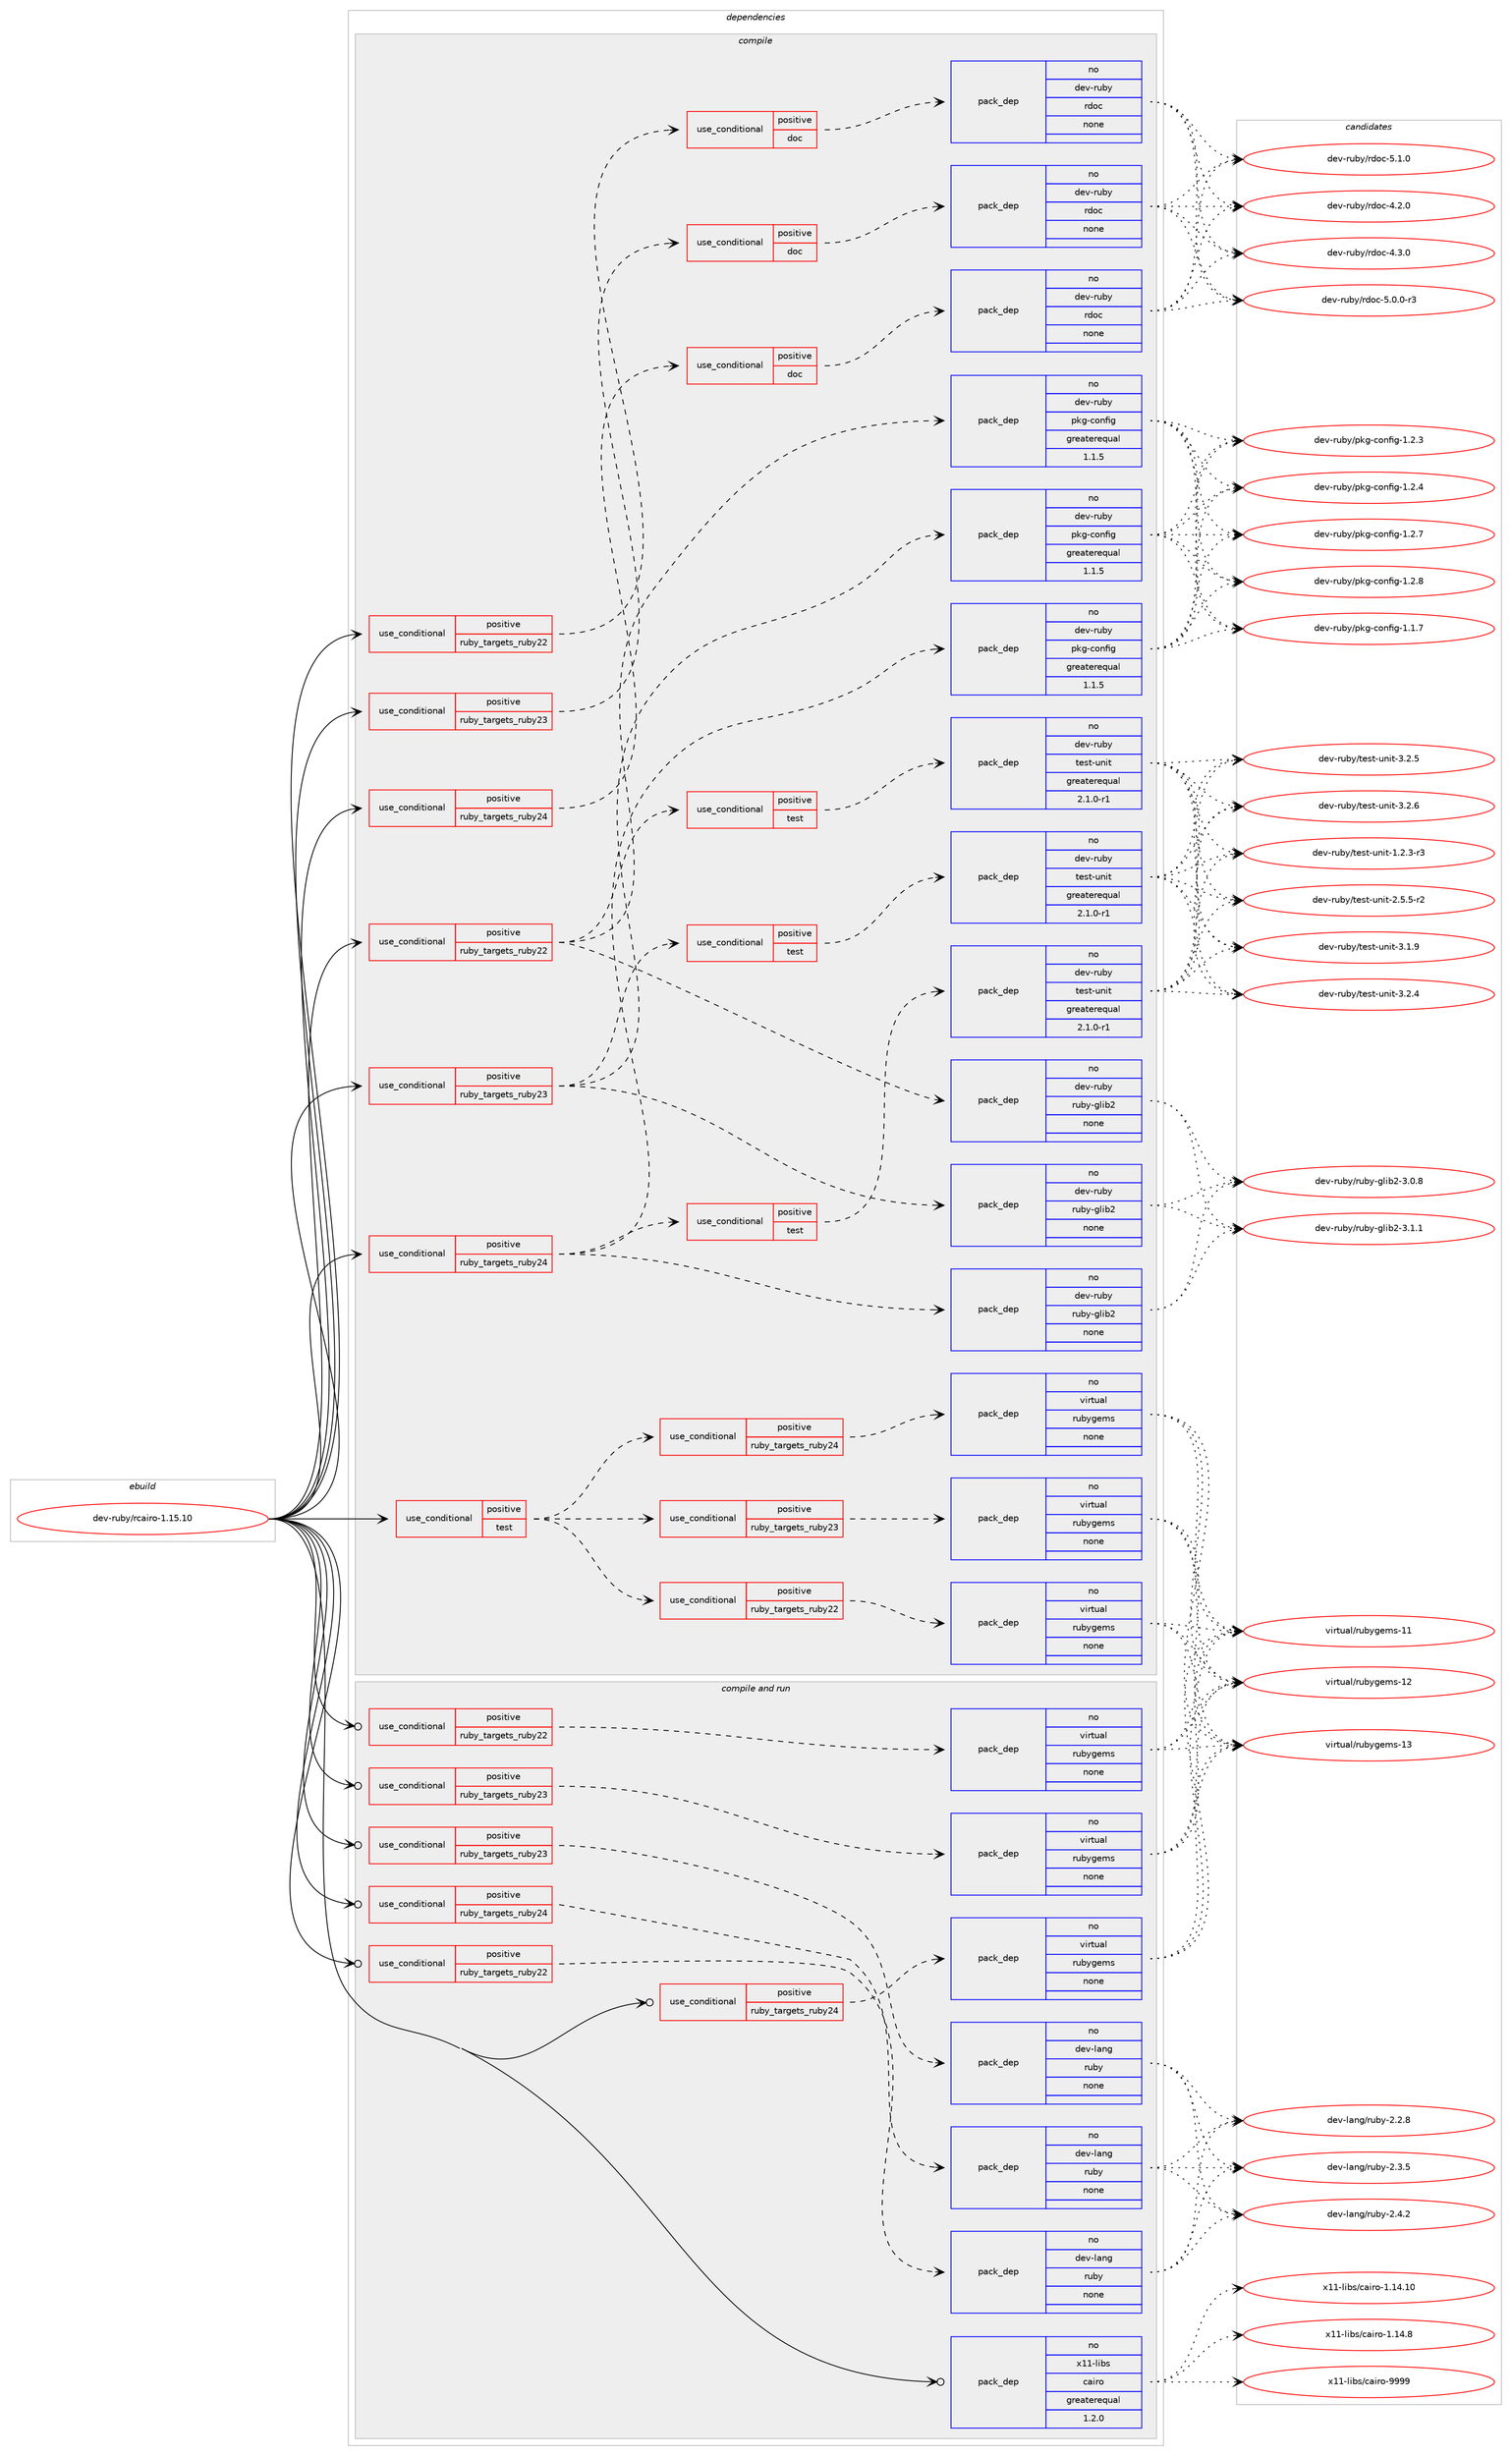 digraph prolog {

# *************
# Graph options
# *************

newrank=true;
concentrate=true;
compound=true;
graph [rankdir=LR,fontname=Helvetica,fontsize=10,ranksep=1.5];#, ranksep=2.5, nodesep=0.2];
edge  [arrowhead=vee];
node  [fontname=Helvetica,fontsize=10];

# **********
# The ebuild
# **********

subgraph cluster_leftcol {
color=gray;
rank=same;
label=<<i>ebuild</i>>;
id [label="dev-ruby/rcairo-1.15.10", color=red, width=4, href="../dev-ruby/rcairo-1.15.10.svg"];
}

# ****************
# The dependencies
# ****************

subgraph cluster_midcol {
color=gray;
label=<<i>dependencies</i>>;
subgraph cluster_compile {
fillcolor="#eeeeee";
style=filled;
label=<<i>compile</i>>;
subgraph cond67868 {
dependency260255 [label=<<TABLE BORDER="0" CELLBORDER="1" CELLSPACING="0" CELLPADDING="4"><TR><TD ROWSPAN="3" CELLPADDING="10">use_conditional</TD></TR><TR><TD>positive</TD></TR><TR><TD>ruby_targets_ruby22</TD></TR></TABLE>>, shape=none, color=red];
subgraph cond67869 {
dependency260256 [label=<<TABLE BORDER="0" CELLBORDER="1" CELLSPACING="0" CELLPADDING="4"><TR><TD ROWSPAN="3" CELLPADDING="10">use_conditional</TD></TR><TR><TD>positive</TD></TR><TR><TD>doc</TD></TR></TABLE>>, shape=none, color=red];
subgraph pack188273 {
dependency260257 [label=<<TABLE BORDER="0" CELLBORDER="1" CELLSPACING="0" CELLPADDING="4" WIDTH="220"><TR><TD ROWSPAN="6" CELLPADDING="30">pack_dep</TD></TR><TR><TD WIDTH="110">no</TD></TR><TR><TD>dev-ruby</TD></TR><TR><TD>rdoc</TD></TR><TR><TD>none</TD></TR><TR><TD></TD></TR></TABLE>>, shape=none, color=blue];
}
dependency260256:e -> dependency260257:w [weight=20,style="dashed",arrowhead="vee"];
}
dependency260255:e -> dependency260256:w [weight=20,style="dashed",arrowhead="vee"];
}
id:e -> dependency260255:w [weight=20,style="solid",arrowhead="vee"];
subgraph cond67870 {
dependency260258 [label=<<TABLE BORDER="0" CELLBORDER="1" CELLSPACING="0" CELLPADDING="4"><TR><TD ROWSPAN="3" CELLPADDING="10">use_conditional</TD></TR><TR><TD>positive</TD></TR><TR><TD>ruby_targets_ruby22</TD></TR></TABLE>>, shape=none, color=red];
subgraph pack188274 {
dependency260259 [label=<<TABLE BORDER="0" CELLBORDER="1" CELLSPACING="0" CELLPADDING="4" WIDTH="220"><TR><TD ROWSPAN="6" CELLPADDING="30">pack_dep</TD></TR><TR><TD WIDTH="110">no</TD></TR><TR><TD>dev-ruby</TD></TR><TR><TD>pkg-config</TD></TR><TR><TD>greaterequal</TD></TR><TR><TD>1.1.5</TD></TR></TABLE>>, shape=none, color=blue];
}
dependency260258:e -> dependency260259:w [weight=20,style="dashed",arrowhead="vee"];
subgraph pack188275 {
dependency260260 [label=<<TABLE BORDER="0" CELLBORDER="1" CELLSPACING="0" CELLPADDING="4" WIDTH="220"><TR><TD ROWSPAN="6" CELLPADDING="30">pack_dep</TD></TR><TR><TD WIDTH="110">no</TD></TR><TR><TD>dev-ruby</TD></TR><TR><TD>ruby-glib2</TD></TR><TR><TD>none</TD></TR><TR><TD></TD></TR></TABLE>>, shape=none, color=blue];
}
dependency260258:e -> dependency260260:w [weight=20,style="dashed",arrowhead="vee"];
subgraph cond67871 {
dependency260261 [label=<<TABLE BORDER="0" CELLBORDER="1" CELLSPACING="0" CELLPADDING="4"><TR><TD ROWSPAN="3" CELLPADDING="10">use_conditional</TD></TR><TR><TD>positive</TD></TR><TR><TD>test</TD></TR></TABLE>>, shape=none, color=red];
subgraph pack188276 {
dependency260262 [label=<<TABLE BORDER="0" CELLBORDER="1" CELLSPACING="0" CELLPADDING="4" WIDTH="220"><TR><TD ROWSPAN="6" CELLPADDING="30">pack_dep</TD></TR><TR><TD WIDTH="110">no</TD></TR><TR><TD>dev-ruby</TD></TR><TR><TD>test-unit</TD></TR><TR><TD>greaterequal</TD></TR><TR><TD>2.1.0-r1</TD></TR></TABLE>>, shape=none, color=blue];
}
dependency260261:e -> dependency260262:w [weight=20,style="dashed",arrowhead="vee"];
}
dependency260258:e -> dependency260261:w [weight=20,style="dashed",arrowhead="vee"];
}
id:e -> dependency260258:w [weight=20,style="solid",arrowhead="vee"];
subgraph cond67872 {
dependency260263 [label=<<TABLE BORDER="0" CELLBORDER="1" CELLSPACING="0" CELLPADDING="4"><TR><TD ROWSPAN="3" CELLPADDING="10">use_conditional</TD></TR><TR><TD>positive</TD></TR><TR><TD>ruby_targets_ruby23</TD></TR></TABLE>>, shape=none, color=red];
subgraph cond67873 {
dependency260264 [label=<<TABLE BORDER="0" CELLBORDER="1" CELLSPACING="0" CELLPADDING="4"><TR><TD ROWSPAN="3" CELLPADDING="10">use_conditional</TD></TR><TR><TD>positive</TD></TR><TR><TD>doc</TD></TR></TABLE>>, shape=none, color=red];
subgraph pack188277 {
dependency260265 [label=<<TABLE BORDER="0" CELLBORDER="1" CELLSPACING="0" CELLPADDING="4" WIDTH="220"><TR><TD ROWSPAN="6" CELLPADDING="30">pack_dep</TD></TR><TR><TD WIDTH="110">no</TD></TR><TR><TD>dev-ruby</TD></TR><TR><TD>rdoc</TD></TR><TR><TD>none</TD></TR><TR><TD></TD></TR></TABLE>>, shape=none, color=blue];
}
dependency260264:e -> dependency260265:w [weight=20,style="dashed",arrowhead="vee"];
}
dependency260263:e -> dependency260264:w [weight=20,style="dashed",arrowhead="vee"];
}
id:e -> dependency260263:w [weight=20,style="solid",arrowhead="vee"];
subgraph cond67874 {
dependency260266 [label=<<TABLE BORDER="0" CELLBORDER="1" CELLSPACING="0" CELLPADDING="4"><TR><TD ROWSPAN="3" CELLPADDING="10">use_conditional</TD></TR><TR><TD>positive</TD></TR><TR><TD>ruby_targets_ruby23</TD></TR></TABLE>>, shape=none, color=red];
subgraph pack188278 {
dependency260267 [label=<<TABLE BORDER="0" CELLBORDER="1" CELLSPACING="0" CELLPADDING="4" WIDTH="220"><TR><TD ROWSPAN="6" CELLPADDING="30">pack_dep</TD></TR><TR><TD WIDTH="110">no</TD></TR><TR><TD>dev-ruby</TD></TR><TR><TD>pkg-config</TD></TR><TR><TD>greaterequal</TD></TR><TR><TD>1.1.5</TD></TR></TABLE>>, shape=none, color=blue];
}
dependency260266:e -> dependency260267:w [weight=20,style="dashed",arrowhead="vee"];
subgraph pack188279 {
dependency260268 [label=<<TABLE BORDER="0" CELLBORDER="1" CELLSPACING="0" CELLPADDING="4" WIDTH="220"><TR><TD ROWSPAN="6" CELLPADDING="30">pack_dep</TD></TR><TR><TD WIDTH="110">no</TD></TR><TR><TD>dev-ruby</TD></TR><TR><TD>ruby-glib2</TD></TR><TR><TD>none</TD></TR><TR><TD></TD></TR></TABLE>>, shape=none, color=blue];
}
dependency260266:e -> dependency260268:w [weight=20,style="dashed",arrowhead="vee"];
subgraph cond67875 {
dependency260269 [label=<<TABLE BORDER="0" CELLBORDER="1" CELLSPACING="0" CELLPADDING="4"><TR><TD ROWSPAN="3" CELLPADDING="10">use_conditional</TD></TR><TR><TD>positive</TD></TR><TR><TD>test</TD></TR></TABLE>>, shape=none, color=red];
subgraph pack188280 {
dependency260270 [label=<<TABLE BORDER="0" CELLBORDER="1" CELLSPACING="0" CELLPADDING="4" WIDTH="220"><TR><TD ROWSPAN="6" CELLPADDING="30">pack_dep</TD></TR><TR><TD WIDTH="110">no</TD></TR><TR><TD>dev-ruby</TD></TR><TR><TD>test-unit</TD></TR><TR><TD>greaterequal</TD></TR><TR><TD>2.1.0-r1</TD></TR></TABLE>>, shape=none, color=blue];
}
dependency260269:e -> dependency260270:w [weight=20,style="dashed",arrowhead="vee"];
}
dependency260266:e -> dependency260269:w [weight=20,style="dashed",arrowhead="vee"];
}
id:e -> dependency260266:w [weight=20,style="solid",arrowhead="vee"];
subgraph cond67876 {
dependency260271 [label=<<TABLE BORDER="0" CELLBORDER="1" CELLSPACING="0" CELLPADDING="4"><TR><TD ROWSPAN="3" CELLPADDING="10">use_conditional</TD></TR><TR><TD>positive</TD></TR><TR><TD>ruby_targets_ruby24</TD></TR></TABLE>>, shape=none, color=red];
subgraph cond67877 {
dependency260272 [label=<<TABLE BORDER="0" CELLBORDER="1" CELLSPACING="0" CELLPADDING="4"><TR><TD ROWSPAN="3" CELLPADDING="10">use_conditional</TD></TR><TR><TD>positive</TD></TR><TR><TD>doc</TD></TR></TABLE>>, shape=none, color=red];
subgraph pack188281 {
dependency260273 [label=<<TABLE BORDER="0" CELLBORDER="1" CELLSPACING="0" CELLPADDING="4" WIDTH="220"><TR><TD ROWSPAN="6" CELLPADDING="30">pack_dep</TD></TR><TR><TD WIDTH="110">no</TD></TR><TR><TD>dev-ruby</TD></TR><TR><TD>rdoc</TD></TR><TR><TD>none</TD></TR><TR><TD></TD></TR></TABLE>>, shape=none, color=blue];
}
dependency260272:e -> dependency260273:w [weight=20,style="dashed",arrowhead="vee"];
}
dependency260271:e -> dependency260272:w [weight=20,style="dashed",arrowhead="vee"];
}
id:e -> dependency260271:w [weight=20,style="solid",arrowhead="vee"];
subgraph cond67878 {
dependency260274 [label=<<TABLE BORDER="0" CELLBORDER="1" CELLSPACING="0" CELLPADDING="4"><TR><TD ROWSPAN="3" CELLPADDING="10">use_conditional</TD></TR><TR><TD>positive</TD></TR><TR><TD>ruby_targets_ruby24</TD></TR></TABLE>>, shape=none, color=red];
subgraph pack188282 {
dependency260275 [label=<<TABLE BORDER="0" CELLBORDER="1" CELLSPACING="0" CELLPADDING="4" WIDTH="220"><TR><TD ROWSPAN="6" CELLPADDING="30">pack_dep</TD></TR><TR><TD WIDTH="110">no</TD></TR><TR><TD>dev-ruby</TD></TR><TR><TD>pkg-config</TD></TR><TR><TD>greaterequal</TD></TR><TR><TD>1.1.5</TD></TR></TABLE>>, shape=none, color=blue];
}
dependency260274:e -> dependency260275:w [weight=20,style="dashed",arrowhead="vee"];
subgraph pack188283 {
dependency260276 [label=<<TABLE BORDER="0" CELLBORDER="1" CELLSPACING="0" CELLPADDING="4" WIDTH="220"><TR><TD ROWSPAN="6" CELLPADDING="30">pack_dep</TD></TR><TR><TD WIDTH="110">no</TD></TR><TR><TD>dev-ruby</TD></TR><TR><TD>ruby-glib2</TD></TR><TR><TD>none</TD></TR><TR><TD></TD></TR></TABLE>>, shape=none, color=blue];
}
dependency260274:e -> dependency260276:w [weight=20,style="dashed",arrowhead="vee"];
subgraph cond67879 {
dependency260277 [label=<<TABLE BORDER="0" CELLBORDER="1" CELLSPACING="0" CELLPADDING="4"><TR><TD ROWSPAN="3" CELLPADDING="10">use_conditional</TD></TR><TR><TD>positive</TD></TR><TR><TD>test</TD></TR></TABLE>>, shape=none, color=red];
subgraph pack188284 {
dependency260278 [label=<<TABLE BORDER="0" CELLBORDER="1" CELLSPACING="0" CELLPADDING="4" WIDTH="220"><TR><TD ROWSPAN="6" CELLPADDING="30">pack_dep</TD></TR><TR><TD WIDTH="110">no</TD></TR><TR><TD>dev-ruby</TD></TR><TR><TD>test-unit</TD></TR><TR><TD>greaterequal</TD></TR><TR><TD>2.1.0-r1</TD></TR></TABLE>>, shape=none, color=blue];
}
dependency260277:e -> dependency260278:w [weight=20,style="dashed",arrowhead="vee"];
}
dependency260274:e -> dependency260277:w [weight=20,style="dashed",arrowhead="vee"];
}
id:e -> dependency260274:w [weight=20,style="solid",arrowhead="vee"];
subgraph cond67880 {
dependency260279 [label=<<TABLE BORDER="0" CELLBORDER="1" CELLSPACING="0" CELLPADDING="4"><TR><TD ROWSPAN="3" CELLPADDING="10">use_conditional</TD></TR><TR><TD>positive</TD></TR><TR><TD>test</TD></TR></TABLE>>, shape=none, color=red];
subgraph cond67881 {
dependency260280 [label=<<TABLE BORDER="0" CELLBORDER="1" CELLSPACING="0" CELLPADDING="4"><TR><TD ROWSPAN="3" CELLPADDING="10">use_conditional</TD></TR><TR><TD>positive</TD></TR><TR><TD>ruby_targets_ruby22</TD></TR></TABLE>>, shape=none, color=red];
subgraph pack188285 {
dependency260281 [label=<<TABLE BORDER="0" CELLBORDER="1" CELLSPACING="0" CELLPADDING="4" WIDTH="220"><TR><TD ROWSPAN="6" CELLPADDING="30">pack_dep</TD></TR><TR><TD WIDTH="110">no</TD></TR><TR><TD>virtual</TD></TR><TR><TD>rubygems</TD></TR><TR><TD>none</TD></TR><TR><TD></TD></TR></TABLE>>, shape=none, color=blue];
}
dependency260280:e -> dependency260281:w [weight=20,style="dashed",arrowhead="vee"];
}
dependency260279:e -> dependency260280:w [weight=20,style="dashed",arrowhead="vee"];
subgraph cond67882 {
dependency260282 [label=<<TABLE BORDER="0" CELLBORDER="1" CELLSPACING="0" CELLPADDING="4"><TR><TD ROWSPAN="3" CELLPADDING="10">use_conditional</TD></TR><TR><TD>positive</TD></TR><TR><TD>ruby_targets_ruby23</TD></TR></TABLE>>, shape=none, color=red];
subgraph pack188286 {
dependency260283 [label=<<TABLE BORDER="0" CELLBORDER="1" CELLSPACING="0" CELLPADDING="4" WIDTH="220"><TR><TD ROWSPAN="6" CELLPADDING="30">pack_dep</TD></TR><TR><TD WIDTH="110">no</TD></TR><TR><TD>virtual</TD></TR><TR><TD>rubygems</TD></TR><TR><TD>none</TD></TR><TR><TD></TD></TR></TABLE>>, shape=none, color=blue];
}
dependency260282:e -> dependency260283:w [weight=20,style="dashed",arrowhead="vee"];
}
dependency260279:e -> dependency260282:w [weight=20,style="dashed",arrowhead="vee"];
subgraph cond67883 {
dependency260284 [label=<<TABLE BORDER="0" CELLBORDER="1" CELLSPACING="0" CELLPADDING="4"><TR><TD ROWSPAN="3" CELLPADDING="10">use_conditional</TD></TR><TR><TD>positive</TD></TR><TR><TD>ruby_targets_ruby24</TD></TR></TABLE>>, shape=none, color=red];
subgraph pack188287 {
dependency260285 [label=<<TABLE BORDER="0" CELLBORDER="1" CELLSPACING="0" CELLPADDING="4" WIDTH="220"><TR><TD ROWSPAN="6" CELLPADDING="30">pack_dep</TD></TR><TR><TD WIDTH="110">no</TD></TR><TR><TD>virtual</TD></TR><TR><TD>rubygems</TD></TR><TR><TD>none</TD></TR><TR><TD></TD></TR></TABLE>>, shape=none, color=blue];
}
dependency260284:e -> dependency260285:w [weight=20,style="dashed",arrowhead="vee"];
}
dependency260279:e -> dependency260284:w [weight=20,style="dashed",arrowhead="vee"];
}
id:e -> dependency260279:w [weight=20,style="solid",arrowhead="vee"];
}
subgraph cluster_compileandrun {
fillcolor="#eeeeee";
style=filled;
label=<<i>compile and run</i>>;
subgraph cond67884 {
dependency260286 [label=<<TABLE BORDER="0" CELLBORDER="1" CELLSPACING="0" CELLPADDING="4"><TR><TD ROWSPAN="3" CELLPADDING="10">use_conditional</TD></TR><TR><TD>positive</TD></TR><TR><TD>ruby_targets_ruby22</TD></TR></TABLE>>, shape=none, color=red];
subgraph pack188288 {
dependency260287 [label=<<TABLE BORDER="0" CELLBORDER="1" CELLSPACING="0" CELLPADDING="4" WIDTH="220"><TR><TD ROWSPAN="6" CELLPADDING="30">pack_dep</TD></TR><TR><TD WIDTH="110">no</TD></TR><TR><TD>dev-lang</TD></TR><TR><TD>ruby</TD></TR><TR><TD>none</TD></TR><TR><TD></TD></TR></TABLE>>, shape=none, color=blue];
}
dependency260286:e -> dependency260287:w [weight=20,style="dashed",arrowhead="vee"];
}
id:e -> dependency260286:w [weight=20,style="solid",arrowhead="odotvee"];
subgraph cond67885 {
dependency260288 [label=<<TABLE BORDER="0" CELLBORDER="1" CELLSPACING="0" CELLPADDING="4"><TR><TD ROWSPAN="3" CELLPADDING="10">use_conditional</TD></TR><TR><TD>positive</TD></TR><TR><TD>ruby_targets_ruby22</TD></TR></TABLE>>, shape=none, color=red];
subgraph pack188289 {
dependency260289 [label=<<TABLE BORDER="0" CELLBORDER="1" CELLSPACING="0" CELLPADDING="4" WIDTH="220"><TR><TD ROWSPAN="6" CELLPADDING="30">pack_dep</TD></TR><TR><TD WIDTH="110">no</TD></TR><TR><TD>virtual</TD></TR><TR><TD>rubygems</TD></TR><TR><TD>none</TD></TR><TR><TD></TD></TR></TABLE>>, shape=none, color=blue];
}
dependency260288:e -> dependency260289:w [weight=20,style="dashed",arrowhead="vee"];
}
id:e -> dependency260288:w [weight=20,style="solid",arrowhead="odotvee"];
subgraph cond67886 {
dependency260290 [label=<<TABLE BORDER="0" CELLBORDER="1" CELLSPACING="0" CELLPADDING="4"><TR><TD ROWSPAN="3" CELLPADDING="10">use_conditional</TD></TR><TR><TD>positive</TD></TR><TR><TD>ruby_targets_ruby23</TD></TR></TABLE>>, shape=none, color=red];
subgraph pack188290 {
dependency260291 [label=<<TABLE BORDER="0" CELLBORDER="1" CELLSPACING="0" CELLPADDING="4" WIDTH="220"><TR><TD ROWSPAN="6" CELLPADDING="30">pack_dep</TD></TR><TR><TD WIDTH="110">no</TD></TR><TR><TD>dev-lang</TD></TR><TR><TD>ruby</TD></TR><TR><TD>none</TD></TR><TR><TD></TD></TR></TABLE>>, shape=none, color=blue];
}
dependency260290:e -> dependency260291:w [weight=20,style="dashed",arrowhead="vee"];
}
id:e -> dependency260290:w [weight=20,style="solid",arrowhead="odotvee"];
subgraph cond67887 {
dependency260292 [label=<<TABLE BORDER="0" CELLBORDER="1" CELLSPACING="0" CELLPADDING="4"><TR><TD ROWSPAN="3" CELLPADDING="10">use_conditional</TD></TR><TR><TD>positive</TD></TR><TR><TD>ruby_targets_ruby23</TD></TR></TABLE>>, shape=none, color=red];
subgraph pack188291 {
dependency260293 [label=<<TABLE BORDER="0" CELLBORDER="1" CELLSPACING="0" CELLPADDING="4" WIDTH="220"><TR><TD ROWSPAN="6" CELLPADDING="30">pack_dep</TD></TR><TR><TD WIDTH="110">no</TD></TR><TR><TD>virtual</TD></TR><TR><TD>rubygems</TD></TR><TR><TD>none</TD></TR><TR><TD></TD></TR></TABLE>>, shape=none, color=blue];
}
dependency260292:e -> dependency260293:w [weight=20,style="dashed",arrowhead="vee"];
}
id:e -> dependency260292:w [weight=20,style="solid",arrowhead="odotvee"];
subgraph cond67888 {
dependency260294 [label=<<TABLE BORDER="0" CELLBORDER="1" CELLSPACING="0" CELLPADDING="4"><TR><TD ROWSPAN="3" CELLPADDING="10">use_conditional</TD></TR><TR><TD>positive</TD></TR><TR><TD>ruby_targets_ruby24</TD></TR></TABLE>>, shape=none, color=red];
subgraph pack188292 {
dependency260295 [label=<<TABLE BORDER="0" CELLBORDER="1" CELLSPACING="0" CELLPADDING="4" WIDTH="220"><TR><TD ROWSPAN="6" CELLPADDING="30">pack_dep</TD></TR><TR><TD WIDTH="110">no</TD></TR><TR><TD>dev-lang</TD></TR><TR><TD>ruby</TD></TR><TR><TD>none</TD></TR><TR><TD></TD></TR></TABLE>>, shape=none, color=blue];
}
dependency260294:e -> dependency260295:w [weight=20,style="dashed",arrowhead="vee"];
}
id:e -> dependency260294:w [weight=20,style="solid",arrowhead="odotvee"];
subgraph cond67889 {
dependency260296 [label=<<TABLE BORDER="0" CELLBORDER="1" CELLSPACING="0" CELLPADDING="4"><TR><TD ROWSPAN="3" CELLPADDING="10">use_conditional</TD></TR><TR><TD>positive</TD></TR><TR><TD>ruby_targets_ruby24</TD></TR></TABLE>>, shape=none, color=red];
subgraph pack188293 {
dependency260297 [label=<<TABLE BORDER="0" CELLBORDER="1" CELLSPACING="0" CELLPADDING="4" WIDTH="220"><TR><TD ROWSPAN="6" CELLPADDING="30">pack_dep</TD></TR><TR><TD WIDTH="110">no</TD></TR><TR><TD>virtual</TD></TR><TR><TD>rubygems</TD></TR><TR><TD>none</TD></TR><TR><TD></TD></TR></TABLE>>, shape=none, color=blue];
}
dependency260296:e -> dependency260297:w [weight=20,style="dashed",arrowhead="vee"];
}
id:e -> dependency260296:w [weight=20,style="solid",arrowhead="odotvee"];
subgraph pack188294 {
dependency260298 [label=<<TABLE BORDER="0" CELLBORDER="1" CELLSPACING="0" CELLPADDING="4" WIDTH="220"><TR><TD ROWSPAN="6" CELLPADDING="30">pack_dep</TD></TR><TR><TD WIDTH="110">no</TD></TR><TR><TD>x11-libs</TD></TR><TR><TD>cairo</TD></TR><TR><TD>greaterequal</TD></TR><TR><TD>1.2.0</TD></TR></TABLE>>, shape=none, color=blue];
}
id:e -> dependency260298:w [weight=20,style="solid",arrowhead="odotvee"];
}
subgraph cluster_run {
fillcolor="#eeeeee";
style=filled;
label=<<i>run</i>>;
}
}

# **************
# The candidates
# **************

subgraph cluster_choices {
rank=same;
color=gray;
label=<<i>candidates</i>>;

subgraph choice188273 {
color=black;
nodesep=1;
choice10010111845114117981214711410011199455246504648 [label="dev-ruby/rdoc-4.2.0", color=red, width=4,href="../dev-ruby/rdoc-4.2.0.svg"];
choice10010111845114117981214711410011199455246514648 [label="dev-ruby/rdoc-4.3.0", color=red, width=4,href="../dev-ruby/rdoc-4.3.0.svg"];
choice100101118451141179812147114100111994553464846484511451 [label="dev-ruby/rdoc-5.0.0-r3", color=red, width=4,href="../dev-ruby/rdoc-5.0.0-r3.svg"];
choice10010111845114117981214711410011199455346494648 [label="dev-ruby/rdoc-5.1.0", color=red, width=4,href="../dev-ruby/rdoc-5.1.0.svg"];
dependency260257:e -> choice10010111845114117981214711410011199455246504648:w [style=dotted,weight="100"];
dependency260257:e -> choice10010111845114117981214711410011199455246514648:w [style=dotted,weight="100"];
dependency260257:e -> choice100101118451141179812147114100111994553464846484511451:w [style=dotted,weight="100"];
dependency260257:e -> choice10010111845114117981214711410011199455346494648:w [style=dotted,weight="100"];
}
subgraph choice188274 {
color=black;
nodesep=1;
choice1001011184511411798121471121071034599111110102105103454946494655 [label="dev-ruby/pkg-config-1.1.7", color=red, width=4,href="../dev-ruby/pkg-config-1.1.7.svg"];
choice1001011184511411798121471121071034599111110102105103454946504651 [label="dev-ruby/pkg-config-1.2.3", color=red, width=4,href="../dev-ruby/pkg-config-1.2.3.svg"];
choice1001011184511411798121471121071034599111110102105103454946504652 [label="dev-ruby/pkg-config-1.2.4", color=red, width=4,href="../dev-ruby/pkg-config-1.2.4.svg"];
choice1001011184511411798121471121071034599111110102105103454946504655 [label="dev-ruby/pkg-config-1.2.7", color=red, width=4,href="../dev-ruby/pkg-config-1.2.7.svg"];
choice1001011184511411798121471121071034599111110102105103454946504656 [label="dev-ruby/pkg-config-1.2.8", color=red, width=4,href="../dev-ruby/pkg-config-1.2.8.svg"];
dependency260259:e -> choice1001011184511411798121471121071034599111110102105103454946494655:w [style=dotted,weight="100"];
dependency260259:e -> choice1001011184511411798121471121071034599111110102105103454946504651:w [style=dotted,weight="100"];
dependency260259:e -> choice1001011184511411798121471121071034599111110102105103454946504652:w [style=dotted,weight="100"];
dependency260259:e -> choice1001011184511411798121471121071034599111110102105103454946504655:w [style=dotted,weight="100"];
dependency260259:e -> choice1001011184511411798121471121071034599111110102105103454946504656:w [style=dotted,weight="100"];
}
subgraph choice188275 {
color=black;
nodesep=1;
choice10010111845114117981214711411798121451031081059850455146484656 [label="dev-ruby/ruby-glib2-3.0.8", color=red, width=4,href="../dev-ruby/ruby-glib2-3.0.8.svg"];
choice10010111845114117981214711411798121451031081059850455146494649 [label="dev-ruby/ruby-glib2-3.1.1", color=red, width=4,href="../dev-ruby/ruby-glib2-3.1.1.svg"];
dependency260260:e -> choice10010111845114117981214711411798121451031081059850455146484656:w [style=dotted,weight="100"];
dependency260260:e -> choice10010111845114117981214711411798121451031081059850455146494649:w [style=dotted,weight="100"];
}
subgraph choice188276 {
color=black;
nodesep=1;
choice100101118451141179812147116101115116451171101051164549465046514511451 [label="dev-ruby/test-unit-1.2.3-r3", color=red, width=4,href="../dev-ruby/test-unit-1.2.3-r3.svg"];
choice100101118451141179812147116101115116451171101051164550465346534511450 [label="dev-ruby/test-unit-2.5.5-r2", color=red, width=4,href="../dev-ruby/test-unit-2.5.5-r2.svg"];
choice10010111845114117981214711610111511645117110105116455146494657 [label="dev-ruby/test-unit-3.1.9", color=red, width=4,href="../dev-ruby/test-unit-3.1.9.svg"];
choice10010111845114117981214711610111511645117110105116455146504652 [label="dev-ruby/test-unit-3.2.4", color=red, width=4,href="../dev-ruby/test-unit-3.2.4.svg"];
choice10010111845114117981214711610111511645117110105116455146504653 [label="dev-ruby/test-unit-3.2.5", color=red, width=4,href="../dev-ruby/test-unit-3.2.5.svg"];
choice10010111845114117981214711610111511645117110105116455146504654 [label="dev-ruby/test-unit-3.2.6", color=red, width=4,href="../dev-ruby/test-unit-3.2.6.svg"];
dependency260262:e -> choice100101118451141179812147116101115116451171101051164549465046514511451:w [style=dotted,weight="100"];
dependency260262:e -> choice100101118451141179812147116101115116451171101051164550465346534511450:w [style=dotted,weight="100"];
dependency260262:e -> choice10010111845114117981214711610111511645117110105116455146494657:w [style=dotted,weight="100"];
dependency260262:e -> choice10010111845114117981214711610111511645117110105116455146504652:w [style=dotted,weight="100"];
dependency260262:e -> choice10010111845114117981214711610111511645117110105116455146504653:w [style=dotted,weight="100"];
dependency260262:e -> choice10010111845114117981214711610111511645117110105116455146504654:w [style=dotted,weight="100"];
}
subgraph choice188277 {
color=black;
nodesep=1;
choice10010111845114117981214711410011199455246504648 [label="dev-ruby/rdoc-4.2.0", color=red, width=4,href="../dev-ruby/rdoc-4.2.0.svg"];
choice10010111845114117981214711410011199455246514648 [label="dev-ruby/rdoc-4.3.0", color=red, width=4,href="../dev-ruby/rdoc-4.3.0.svg"];
choice100101118451141179812147114100111994553464846484511451 [label="dev-ruby/rdoc-5.0.0-r3", color=red, width=4,href="../dev-ruby/rdoc-5.0.0-r3.svg"];
choice10010111845114117981214711410011199455346494648 [label="dev-ruby/rdoc-5.1.0", color=red, width=4,href="../dev-ruby/rdoc-5.1.0.svg"];
dependency260265:e -> choice10010111845114117981214711410011199455246504648:w [style=dotted,weight="100"];
dependency260265:e -> choice10010111845114117981214711410011199455246514648:w [style=dotted,weight="100"];
dependency260265:e -> choice100101118451141179812147114100111994553464846484511451:w [style=dotted,weight="100"];
dependency260265:e -> choice10010111845114117981214711410011199455346494648:w [style=dotted,weight="100"];
}
subgraph choice188278 {
color=black;
nodesep=1;
choice1001011184511411798121471121071034599111110102105103454946494655 [label="dev-ruby/pkg-config-1.1.7", color=red, width=4,href="../dev-ruby/pkg-config-1.1.7.svg"];
choice1001011184511411798121471121071034599111110102105103454946504651 [label="dev-ruby/pkg-config-1.2.3", color=red, width=4,href="../dev-ruby/pkg-config-1.2.3.svg"];
choice1001011184511411798121471121071034599111110102105103454946504652 [label="dev-ruby/pkg-config-1.2.4", color=red, width=4,href="../dev-ruby/pkg-config-1.2.4.svg"];
choice1001011184511411798121471121071034599111110102105103454946504655 [label="dev-ruby/pkg-config-1.2.7", color=red, width=4,href="../dev-ruby/pkg-config-1.2.7.svg"];
choice1001011184511411798121471121071034599111110102105103454946504656 [label="dev-ruby/pkg-config-1.2.8", color=red, width=4,href="../dev-ruby/pkg-config-1.2.8.svg"];
dependency260267:e -> choice1001011184511411798121471121071034599111110102105103454946494655:w [style=dotted,weight="100"];
dependency260267:e -> choice1001011184511411798121471121071034599111110102105103454946504651:w [style=dotted,weight="100"];
dependency260267:e -> choice1001011184511411798121471121071034599111110102105103454946504652:w [style=dotted,weight="100"];
dependency260267:e -> choice1001011184511411798121471121071034599111110102105103454946504655:w [style=dotted,weight="100"];
dependency260267:e -> choice1001011184511411798121471121071034599111110102105103454946504656:w [style=dotted,weight="100"];
}
subgraph choice188279 {
color=black;
nodesep=1;
choice10010111845114117981214711411798121451031081059850455146484656 [label="dev-ruby/ruby-glib2-3.0.8", color=red, width=4,href="../dev-ruby/ruby-glib2-3.0.8.svg"];
choice10010111845114117981214711411798121451031081059850455146494649 [label="dev-ruby/ruby-glib2-3.1.1", color=red, width=4,href="../dev-ruby/ruby-glib2-3.1.1.svg"];
dependency260268:e -> choice10010111845114117981214711411798121451031081059850455146484656:w [style=dotted,weight="100"];
dependency260268:e -> choice10010111845114117981214711411798121451031081059850455146494649:w [style=dotted,weight="100"];
}
subgraph choice188280 {
color=black;
nodesep=1;
choice100101118451141179812147116101115116451171101051164549465046514511451 [label="dev-ruby/test-unit-1.2.3-r3", color=red, width=4,href="../dev-ruby/test-unit-1.2.3-r3.svg"];
choice100101118451141179812147116101115116451171101051164550465346534511450 [label="dev-ruby/test-unit-2.5.5-r2", color=red, width=4,href="../dev-ruby/test-unit-2.5.5-r2.svg"];
choice10010111845114117981214711610111511645117110105116455146494657 [label="dev-ruby/test-unit-3.1.9", color=red, width=4,href="../dev-ruby/test-unit-3.1.9.svg"];
choice10010111845114117981214711610111511645117110105116455146504652 [label="dev-ruby/test-unit-3.2.4", color=red, width=4,href="../dev-ruby/test-unit-3.2.4.svg"];
choice10010111845114117981214711610111511645117110105116455146504653 [label="dev-ruby/test-unit-3.2.5", color=red, width=4,href="../dev-ruby/test-unit-3.2.5.svg"];
choice10010111845114117981214711610111511645117110105116455146504654 [label="dev-ruby/test-unit-3.2.6", color=red, width=4,href="../dev-ruby/test-unit-3.2.6.svg"];
dependency260270:e -> choice100101118451141179812147116101115116451171101051164549465046514511451:w [style=dotted,weight="100"];
dependency260270:e -> choice100101118451141179812147116101115116451171101051164550465346534511450:w [style=dotted,weight="100"];
dependency260270:e -> choice10010111845114117981214711610111511645117110105116455146494657:w [style=dotted,weight="100"];
dependency260270:e -> choice10010111845114117981214711610111511645117110105116455146504652:w [style=dotted,weight="100"];
dependency260270:e -> choice10010111845114117981214711610111511645117110105116455146504653:w [style=dotted,weight="100"];
dependency260270:e -> choice10010111845114117981214711610111511645117110105116455146504654:w [style=dotted,weight="100"];
}
subgraph choice188281 {
color=black;
nodesep=1;
choice10010111845114117981214711410011199455246504648 [label="dev-ruby/rdoc-4.2.0", color=red, width=4,href="../dev-ruby/rdoc-4.2.0.svg"];
choice10010111845114117981214711410011199455246514648 [label="dev-ruby/rdoc-4.3.0", color=red, width=4,href="../dev-ruby/rdoc-4.3.0.svg"];
choice100101118451141179812147114100111994553464846484511451 [label="dev-ruby/rdoc-5.0.0-r3", color=red, width=4,href="../dev-ruby/rdoc-5.0.0-r3.svg"];
choice10010111845114117981214711410011199455346494648 [label="dev-ruby/rdoc-5.1.0", color=red, width=4,href="../dev-ruby/rdoc-5.1.0.svg"];
dependency260273:e -> choice10010111845114117981214711410011199455246504648:w [style=dotted,weight="100"];
dependency260273:e -> choice10010111845114117981214711410011199455246514648:w [style=dotted,weight="100"];
dependency260273:e -> choice100101118451141179812147114100111994553464846484511451:w [style=dotted,weight="100"];
dependency260273:e -> choice10010111845114117981214711410011199455346494648:w [style=dotted,weight="100"];
}
subgraph choice188282 {
color=black;
nodesep=1;
choice1001011184511411798121471121071034599111110102105103454946494655 [label="dev-ruby/pkg-config-1.1.7", color=red, width=4,href="../dev-ruby/pkg-config-1.1.7.svg"];
choice1001011184511411798121471121071034599111110102105103454946504651 [label="dev-ruby/pkg-config-1.2.3", color=red, width=4,href="../dev-ruby/pkg-config-1.2.3.svg"];
choice1001011184511411798121471121071034599111110102105103454946504652 [label="dev-ruby/pkg-config-1.2.4", color=red, width=4,href="../dev-ruby/pkg-config-1.2.4.svg"];
choice1001011184511411798121471121071034599111110102105103454946504655 [label="dev-ruby/pkg-config-1.2.7", color=red, width=4,href="../dev-ruby/pkg-config-1.2.7.svg"];
choice1001011184511411798121471121071034599111110102105103454946504656 [label="dev-ruby/pkg-config-1.2.8", color=red, width=4,href="../dev-ruby/pkg-config-1.2.8.svg"];
dependency260275:e -> choice1001011184511411798121471121071034599111110102105103454946494655:w [style=dotted,weight="100"];
dependency260275:e -> choice1001011184511411798121471121071034599111110102105103454946504651:w [style=dotted,weight="100"];
dependency260275:e -> choice1001011184511411798121471121071034599111110102105103454946504652:w [style=dotted,weight="100"];
dependency260275:e -> choice1001011184511411798121471121071034599111110102105103454946504655:w [style=dotted,weight="100"];
dependency260275:e -> choice1001011184511411798121471121071034599111110102105103454946504656:w [style=dotted,weight="100"];
}
subgraph choice188283 {
color=black;
nodesep=1;
choice10010111845114117981214711411798121451031081059850455146484656 [label="dev-ruby/ruby-glib2-3.0.8", color=red, width=4,href="../dev-ruby/ruby-glib2-3.0.8.svg"];
choice10010111845114117981214711411798121451031081059850455146494649 [label="dev-ruby/ruby-glib2-3.1.1", color=red, width=4,href="../dev-ruby/ruby-glib2-3.1.1.svg"];
dependency260276:e -> choice10010111845114117981214711411798121451031081059850455146484656:w [style=dotted,weight="100"];
dependency260276:e -> choice10010111845114117981214711411798121451031081059850455146494649:w [style=dotted,weight="100"];
}
subgraph choice188284 {
color=black;
nodesep=1;
choice100101118451141179812147116101115116451171101051164549465046514511451 [label="dev-ruby/test-unit-1.2.3-r3", color=red, width=4,href="../dev-ruby/test-unit-1.2.3-r3.svg"];
choice100101118451141179812147116101115116451171101051164550465346534511450 [label="dev-ruby/test-unit-2.5.5-r2", color=red, width=4,href="../dev-ruby/test-unit-2.5.5-r2.svg"];
choice10010111845114117981214711610111511645117110105116455146494657 [label="dev-ruby/test-unit-3.1.9", color=red, width=4,href="../dev-ruby/test-unit-3.1.9.svg"];
choice10010111845114117981214711610111511645117110105116455146504652 [label="dev-ruby/test-unit-3.2.4", color=red, width=4,href="../dev-ruby/test-unit-3.2.4.svg"];
choice10010111845114117981214711610111511645117110105116455146504653 [label="dev-ruby/test-unit-3.2.5", color=red, width=4,href="../dev-ruby/test-unit-3.2.5.svg"];
choice10010111845114117981214711610111511645117110105116455146504654 [label="dev-ruby/test-unit-3.2.6", color=red, width=4,href="../dev-ruby/test-unit-3.2.6.svg"];
dependency260278:e -> choice100101118451141179812147116101115116451171101051164549465046514511451:w [style=dotted,weight="100"];
dependency260278:e -> choice100101118451141179812147116101115116451171101051164550465346534511450:w [style=dotted,weight="100"];
dependency260278:e -> choice10010111845114117981214711610111511645117110105116455146494657:w [style=dotted,weight="100"];
dependency260278:e -> choice10010111845114117981214711610111511645117110105116455146504652:w [style=dotted,weight="100"];
dependency260278:e -> choice10010111845114117981214711610111511645117110105116455146504653:w [style=dotted,weight="100"];
dependency260278:e -> choice10010111845114117981214711610111511645117110105116455146504654:w [style=dotted,weight="100"];
}
subgraph choice188285 {
color=black;
nodesep=1;
choice118105114116117971084711411798121103101109115454949 [label="virtual/rubygems-11", color=red, width=4,href="../virtual/rubygems-11.svg"];
choice118105114116117971084711411798121103101109115454950 [label="virtual/rubygems-12", color=red, width=4,href="../virtual/rubygems-12.svg"];
choice118105114116117971084711411798121103101109115454951 [label="virtual/rubygems-13", color=red, width=4,href="../virtual/rubygems-13.svg"];
dependency260281:e -> choice118105114116117971084711411798121103101109115454949:w [style=dotted,weight="100"];
dependency260281:e -> choice118105114116117971084711411798121103101109115454950:w [style=dotted,weight="100"];
dependency260281:e -> choice118105114116117971084711411798121103101109115454951:w [style=dotted,weight="100"];
}
subgraph choice188286 {
color=black;
nodesep=1;
choice118105114116117971084711411798121103101109115454949 [label="virtual/rubygems-11", color=red, width=4,href="../virtual/rubygems-11.svg"];
choice118105114116117971084711411798121103101109115454950 [label="virtual/rubygems-12", color=red, width=4,href="../virtual/rubygems-12.svg"];
choice118105114116117971084711411798121103101109115454951 [label="virtual/rubygems-13", color=red, width=4,href="../virtual/rubygems-13.svg"];
dependency260283:e -> choice118105114116117971084711411798121103101109115454949:w [style=dotted,weight="100"];
dependency260283:e -> choice118105114116117971084711411798121103101109115454950:w [style=dotted,weight="100"];
dependency260283:e -> choice118105114116117971084711411798121103101109115454951:w [style=dotted,weight="100"];
}
subgraph choice188287 {
color=black;
nodesep=1;
choice118105114116117971084711411798121103101109115454949 [label="virtual/rubygems-11", color=red, width=4,href="../virtual/rubygems-11.svg"];
choice118105114116117971084711411798121103101109115454950 [label="virtual/rubygems-12", color=red, width=4,href="../virtual/rubygems-12.svg"];
choice118105114116117971084711411798121103101109115454951 [label="virtual/rubygems-13", color=red, width=4,href="../virtual/rubygems-13.svg"];
dependency260285:e -> choice118105114116117971084711411798121103101109115454949:w [style=dotted,weight="100"];
dependency260285:e -> choice118105114116117971084711411798121103101109115454950:w [style=dotted,weight="100"];
dependency260285:e -> choice118105114116117971084711411798121103101109115454951:w [style=dotted,weight="100"];
}
subgraph choice188288 {
color=black;
nodesep=1;
choice10010111845108971101034711411798121455046504656 [label="dev-lang/ruby-2.2.8", color=red, width=4,href="../dev-lang/ruby-2.2.8.svg"];
choice10010111845108971101034711411798121455046514653 [label="dev-lang/ruby-2.3.5", color=red, width=4,href="../dev-lang/ruby-2.3.5.svg"];
choice10010111845108971101034711411798121455046524650 [label="dev-lang/ruby-2.4.2", color=red, width=4,href="../dev-lang/ruby-2.4.2.svg"];
dependency260287:e -> choice10010111845108971101034711411798121455046504656:w [style=dotted,weight="100"];
dependency260287:e -> choice10010111845108971101034711411798121455046514653:w [style=dotted,weight="100"];
dependency260287:e -> choice10010111845108971101034711411798121455046524650:w [style=dotted,weight="100"];
}
subgraph choice188289 {
color=black;
nodesep=1;
choice118105114116117971084711411798121103101109115454949 [label="virtual/rubygems-11", color=red, width=4,href="../virtual/rubygems-11.svg"];
choice118105114116117971084711411798121103101109115454950 [label="virtual/rubygems-12", color=red, width=4,href="../virtual/rubygems-12.svg"];
choice118105114116117971084711411798121103101109115454951 [label="virtual/rubygems-13", color=red, width=4,href="../virtual/rubygems-13.svg"];
dependency260289:e -> choice118105114116117971084711411798121103101109115454949:w [style=dotted,weight="100"];
dependency260289:e -> choice118105114116117971084711411798121103101109115454950:w [style=dotted,weight="100"];
dependency260289:e -> choice118105114116117971084711411798121103101109115454951:w [style=dotted,weight="100"];
}
subgraph choice188290 {
color=black;
nodesep=1;
choice10010111845108971101034711411798121455046504656 [label="dev-lang/ruby-2.2.8", color=red, width=4,href="../dev-lang/ruby-2.2.8.svg"];
choice10010111845108971101034711411798121455046514653 [label="dev-lang/ruby-2.3.5", color=red, width=4,href="../dev-lang/ruby-2.3.5.svg"];
choice10010111845108971101034711411798121455046524650 [label="dev-lang/ruby-2.4.2", color=red, width=4,href="../dev-lang/ruby-2.4.2.svg"];
dependency260291:e -> choice10010111845108971101034711411798121455046504656:w [style=dotted,weight="100"];
dependency260291:e -> choice10010111845108971101034711411798121455046514653:w [style=dotted,weight="100"];
dependency260291:e -> choice10010111845108971101034711411798121455046524650:w [style=dotted,weight="100"];
}
subgraph choice188291 {
color=black;
nodesep=1;
choice118105114116117971084711411798121103101109115454949 [label="virtual/rubygems-11", color=red, width=4,href="../virtual/rubygems-11.svg"];
choice118105114116117971084711411798121103101109115454950 [label="virtual/rubygems-12", color=red, width=4,href="../virtual/rubygems-12.svg"];
choice118105114116117971084711411798121103101109115454951 [label="virtual/rubygems-13", color=red, width=4,href="../virtual/rubygems-13.svg"];
dependency260293:e -> choice118105114116117971084711411798121103101109115454949:w [style=dotted,weight="100"];
dependency260293:e -> choice118105114116117971084711411798121103101109115454950:w [style=dotted,weight="100"];
dependency260293:e -> choice118105114116117971084711411798121103101109115454951:w [style=dotted,weight="100"];
}
subgraph choice188292 {
color=black;
nodesep=1;
choice10010111845108971101034711411798121455046504656 [label="dev-lang/ruby-2.2.8", color=red, width=4,href="../dev-lang/ruby-2.2.8.svg"];
choice10010111845108971101034711411798121455046514653 [label="dev-lang/ruby-2.3.5", color=red, width=4,href="../dev-lang/ruby-2.3.5.svg"];
choice10010111845108971101034711411798121455046524650 [label="dev-lang/ruby-2.4.2", color=red, width=4,href="../dev-lang/ruby-2.4.2.svg"];
dependency260295:e -> choice10010111845108971101034711411798121455046504656:w [style=dotted,weight="100"];
dependency260295:e -> choice10010111845108971101034711411798121455046514653:w [style=dotted,weight="100"];
dependency260295:e -> choice10010111845108971101034711411798121455046524650:w [style=dotted,weight="100"];
}
subgraph choice188293 {
color=black;
nodesep=1;
choice118105114116117971084711411798121103101109115454949 [label="virtual/rubygems-11", color=red, width=4,href="../virtual/rubygems-11.svg"];
choice118105114116117971084711411798121103101109115454950 [label="virtual/rubygems-12", color=red, width=4,href="../virtual/rubygems-12.svg"];
choice118105114116117971084711411798121103101109115454951 [label="virtual/rubygems-13", color=red, width=4,href="../virtual/rubygems-13.svg"];
dependency260297:e -> choice118105114116117971084711411798121103101109115454949:w [style=dotted,weight="100"];
dependency260297:e -> choice118105114116117971084711411798121103101109115454950:w [style=dotted,weight="100"];
dependency260297:e -> choice118105114116117971084711411798121103101109115454951:w [style=dotted,weight="100"];
}
subgraph choice188294 {
color=black;
nodesep=1;
choice120494945108105981154799971051141114549464952464948 [label="x11-libs/cairo-1.14.10", color=red, width=4,href="../x11-libs/cairo-1.14.10.svg"];
choice1204949451081059811547999710511411145494649524656 [label="x11-libs/cairo-1.14.8", color=red, width=4,href="../x11-libs/cairo-1.14.8.svg"];
choice120494945108105981154799971051141114557575757 [label="x11-libs/cairo-9999", color=red, width=4,href="../x11-libs/cairo-9999.svg"];
dependency260298:e -> choice120494945108105981154799971051141114549464952464948:w [style=dotted,weight="100"];
dependency260298:e -> choice1204949451081059811547999710511411145494649524656:w [style=dotted,weight="100"];
dependency260298:e -> choice120494945108105981154799971051141114557575757:w [style=dotted,weight="100"];
}
}

}
